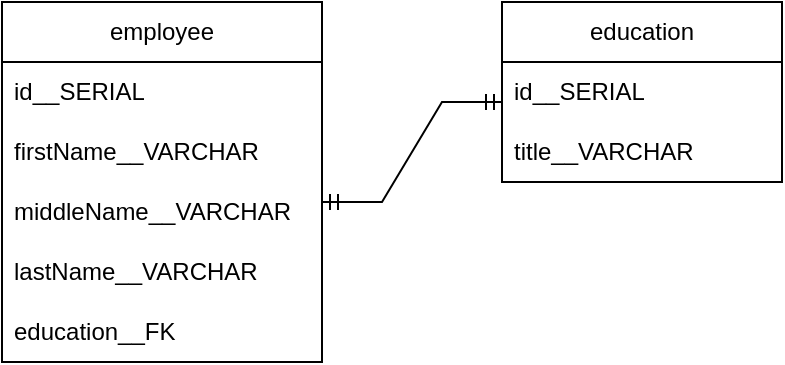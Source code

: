 <mxfile version="21.1.2" type="device">
  <diagram name="Page-1" id="2rGpDip8Ywpelteawfr_">
    <mxGraphModel dx="682" dy="439" grid="1" gridSize="10" guides="1" tooltips="1" connect="1" arrows="1" fold="1" page="1" pageScale="1" pageWidth="827" pageHeight="1169" math="0" shadow="0">
      <root>
        <mxCell id="0" />
        <mxCell id="1" parent="0" />
        <mxCell id="N_f0JHQzTFvC0aGzTuSn-13" value="education" style="swimlane;fontStyle=0;childLayout=stackLayout;horizontal=1;startSize=30;horizontalStack=0;resizeParent=1;resizeParentMax=0;resizeLast=0;collapsible=1;marginBottom=0;whiteSpace=wrap;html=1;" parent="1" vertex="1">
          <mxGeometry x="460" y="340" width="140" height="90" as="geometry" />
        </mxCell>
        <mxCell id="N_f0JHQzTFvC0aGzTuSn-14" value="id__SERIAL" style="text;strokeColor=none;fillColor=none;align=left;verticalAlign=middle;spacingLeft=4;spacingRight=4;overflow=hidden;points=[[0,0.5],[1,0.5]];portConstraint=eastwest;rotatable=0;whiteSpace=wrap;html=1;" parent="N_f0JHQzTFvC0aGzTuSn-13" vertex="1">
          <mxGeometry y="30" width="140" height="30" as="geometry" />
        </mxCell>
        <mxCell id="N_f0JHQzTFvC0aGzTuSn-15" value="title__VARCHAR" style="text;strokeColor=none;fillColor=none;align=left;verticalAlign=middle;spacingLeft=4;spacingRight=4;overflow=hidden;points=[[0,0.5],[1,0.5]];portConstraint=eastwest;rotatable=0;whiteSpace=wrap;html=1;" parent="N_f0JHQzTFvC0aGzTuSn-13" vertex="1">
          <mxGeometry y="60" width="140" height="30" as="geometry" />
        </mxCell>
        <mxCell id="N_f0JHQzTFvC0aGzTuSn-17" value="employee" style="swimlane;fontStyle=0;childLayout=stackLayout;horizontal=1;startSize=30;horizontalStack=0;resizeParent=1;resizeParentMax=0;resizeLast=0;collapsible=1;marginBottom=0;whiteSpace=wrap;html=1;" parent="1" vertex="1">
          <mxGeometry x="210" y="340" width="160" height="180" as="geometry" />
        </mxCell>
        <mxCell id="N_f0JHQzTFvC0aGzTuSn-18" value="id__SERIAL" style="text;strokeColor=none;fillColor=none;align=left;verticalAlign=middle;spacingLeft=4;spacingRight=4;overflow=hidden;points=[[0,0.5],[1,0.5]];portConstraint=eastwest;rotatable=0;whiteSpace=wrap;html=1;" parent="N_f0JHQzTFvC0aGzTuSn-17" vertex="1">
          <mxGeometry y="30" width="160" height="30" as="geometry" />
        </mxCell>
        <mxCell id="N_f0JHQzTFvC0aGzTuSn-19" value="firstName__VARCHAR" style="text;strokeColor=none;fillColor=none;align=left;verticalAlign=middle;spacingLeft=4;spacingRight=4;overflow=hidden;points=[[0,0.5],[1,0.5]];portConstraint=eastwest;rotatable=0;whiteSpace=wrap;html=1;" parent="N_f0JHQzTFvC0aGzTuSn-17" vertex="1">
          <mxGeometry y="60" width="160" height="30" as="geometry" />
        </mxCell>
        <mxCell id="N_f0JHQzTFvC0aGzTuSn-20" value="middleName__VARCHAR" style="text;strokeColor=none;fillColor=none;align=left;verticalAlign=middle;spacingLeft=4;spacingRight=4;overflow=hidden;points=[[0,0.5],[1,0.5]];portConstraint=eastwest;rotatable=0;whiteSpace=wrap;html=1;" parent="N_f0JHQzTFvC0aGzTuSn-17" vertex="1">
          <mxGeometry y="90" width="160" height="30" as="geometry" />
        </mxCell>
        <mxCell id="N_f0JHQzTFvC0aGzTuSn-21" value="lastName__VARCHAR" style="text;strokeColor=none;fillColor=none;align=left;verticalAlign=middle;spacingLeft=4;spacingRight=4;overflow=hidden;points=[[0,0.5],[1,0.5]];portConstraint=eastwest;rotatable=0;whiteSpace=wrap;html=1;" parent="N_f0JHQzTFvC0aGzTuSn-17" vertex="1">
          <mxGeometry y="120" width="160" height="30" as="geometry" />
        </mxCell>
        <mxCell id="6qhaN599JBnkYKeU_nEB-1" value="education__FK" style="text;strokeColor=none;fillColor=none;align=left;verticalAlign=middle;spacingLeft=4;spacingRight=4;overflow=hidden;points=[[0,0.5],[1,0.5]];portConstraint=eastwest;rotatable=0;whiteSpace=wrap;html=1;" parent="N_f0JHQzTFvC0aGzTuSn-17" vertex="1">
          <mxGeometry y="150" width="160" height="30" as="geometry" />
        </mxCell>
        <mxCell id="nitf-VvhCdlK-FT3H3mW-1" value="" style="edgeStyle=entityRelationEdgeStyle;fontSize=12;html=1;endArrow=ERmandOne;startArrow=ERmandOne;rounded=0;" edge="1" parent="1">
          <mxGeometry width="100" height="100" relative="1" as="geometry">
            <mxPoint x="370" y="440" as="sourcePoint" />
            <mxPoint x="460" y="390" as="targetPoint" />
          </mxGeometry>
        </mxCell>
      </root>
    </mxGraphModel>
  </diagram>
</mxfile>
